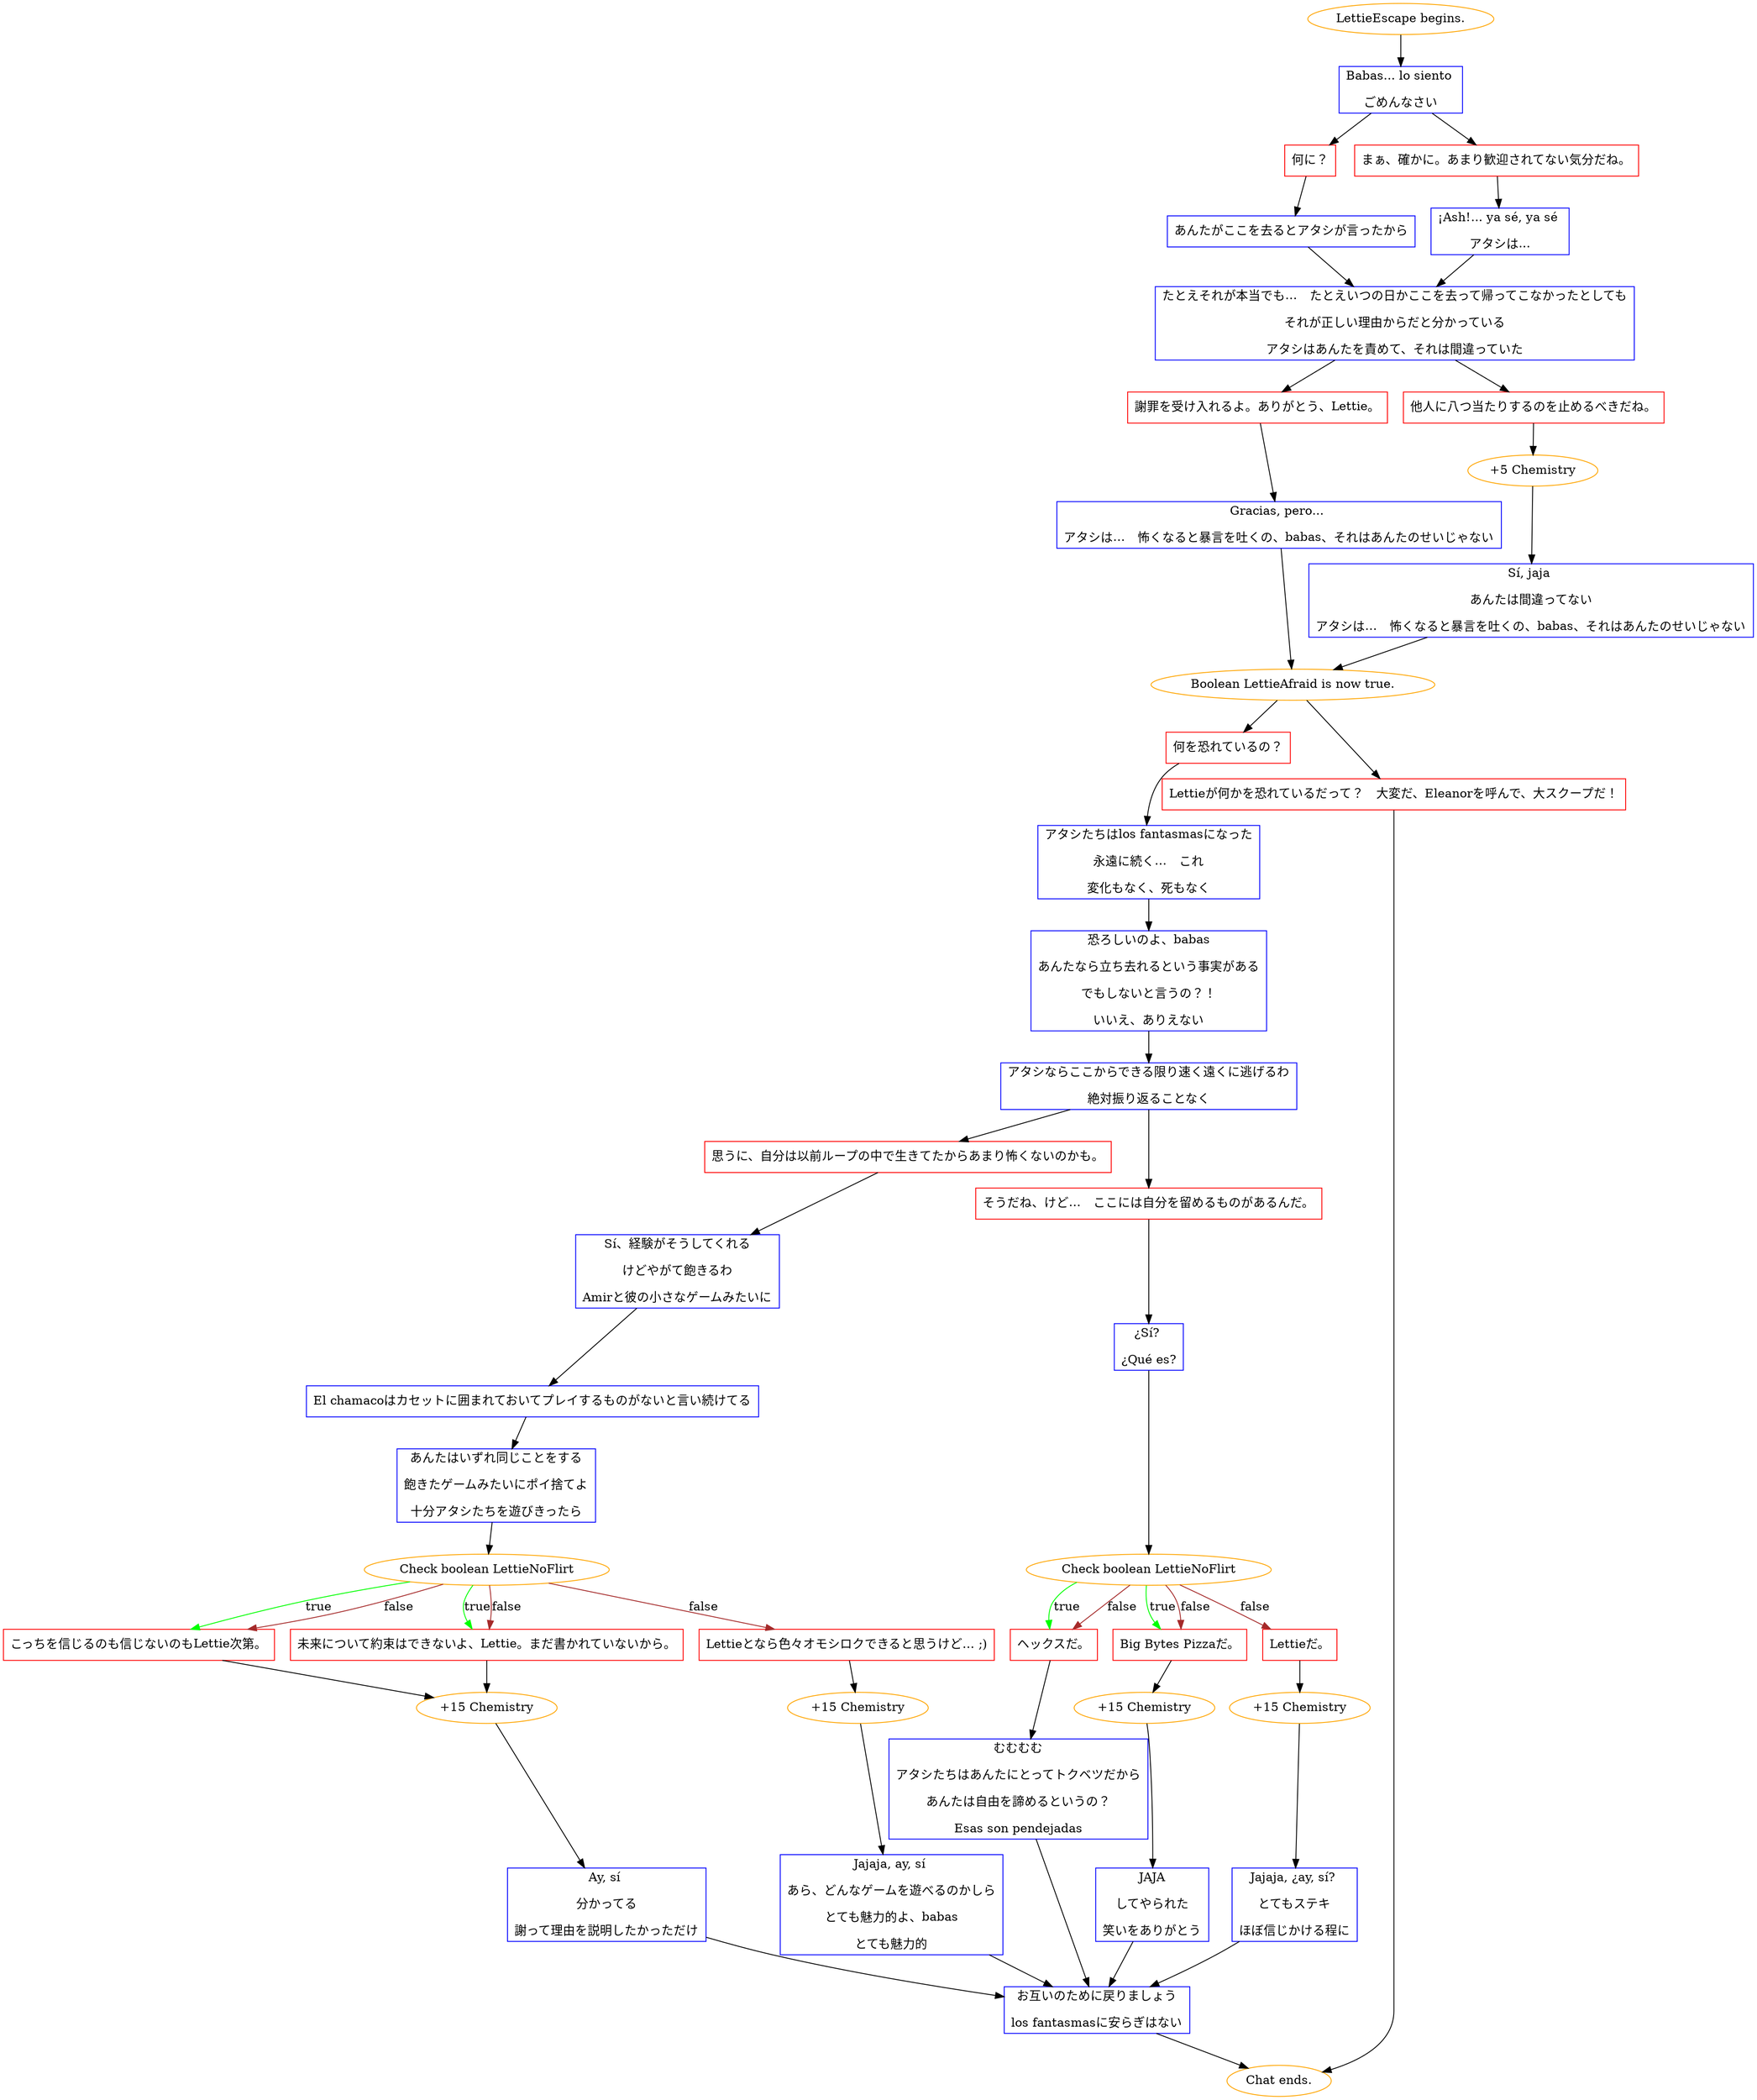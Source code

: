digraph {
	"LettieEscape begins." [color=orange];
		"LettieEscape begins." -> j2287338996;
	j2287338996 [label="Babas... lo siento 
ごめんなさい",shape=box,color=blue];
		j2287338996 -> j2045960547;
		j2287338996 -> j839286204;
	j2045960547 [label="何に？",shape=box,color=red];
		j2045960547 -> j430838210;
	j839286204 [label="まぁ、確かに。あまり歓迎されてない気分だね。",shape=box,color=red];
		j839286204 -> j3283775823;
	j430838210 [label="あんたがここを去るとアタシが言ったから",shape=box,color=blue];
		j430838210 -> j3723545103;
	j3283775823 [label="¡Ash!... ya sé, ya sé 
アタシは...",shape=box,color=blue];
		j3283775823 -> j3723545103;
	j3723545103 [label="たとえそれが本当でも…　たとえいつの日かここを去って帰ってこなかったとしても
それが正しい理由からだと分かっている
アタシはあんたを責めて、それは間違っていた",shape=box,color=blue];
		j3723545103 -> j2342591725;
		j3723545103 -> j2123638885;
	j2342591725 [label="謝罪を受け入れるよ。ありがとう、Lettie。",shape=box,color=red];
		j2342591725 -> j1093021591;
	j2123638885 [label="他人に八つ当たりするのを止めるべきだね。",shape=box,color=red];
		j2123638885 -> j1715205253;
	j1093021591 [label="Gracias, pero... 
アタシは…　怖くなると暴言を吐くの、babas、それはあんたのせいじゃない",shape=box,color=blue];
		j1093021591 -> j3583486497;
	j1715205253 [label="+5 Chemistry",color=orange];
		j1715205253 -> j4288362353;
	j3583486497 [label="Boolean LettieAfraid is now true.",color=orange];
		j3583486497 -> j4021469708;
		j3583486497 -> j3131497623;
	j4288362353 [label="Sí, jaja 
あんたは間違ってない
アタシは…　怖くなると暴言を吐くの、babas、それはあんたのせいじゃない",shape=box,color=blue];
		j4288362353 -> j3583486497;
	j4021469708 [label="何を恐れているの？",shape=box,color=red];
		j4021469708 -> j3932261256;
	j3131497623 [label="Lettieが何かを恐れているだって？　大変だ、Eleanorを呼んで、大スクープだ！",shape=box,color=red];
		j3131497623 -> "Chat ends.";
	j3932261256 [label="アタシたちはlos fantasmasになった
永遠に続く…　これ
変化もなく、死もなく",shape=box,color=blue];
		j3932261256 -> j1449031973;
	"Chat ends." [color=orange];
	j1449031973 [label="恐ろしいのよ、babas
あんたなら立ち去れるという事実がある
でもしないと言うの？！
いいえ、ありえない",shape=box,color=blue];
		j1449031973 -> j1191822560;
	j1191822560 [label="アタシならここからできる限り速く遠くに逃げるわ
絶対振り返ることなく",shape=box,color=blue];
		j1191822560 -> j1155922482;
		j1191822560 -> j2402026445;
	j1155922482 [label="思うに、自分は以前ループの中で生きてたからあまり怖くないのかも。",shape=box,color=red];
		j1155922482 -> j976624851;
	j2402026445 [label="そうだね、けど…　ここには自分を留めるものがあるんだ。",shape=box,color=red];
		j2402026445 -> j3078940324;
	j976624851 [label="Sí、経験がそうしてくれる
けどやがて飽きるわ
Amirと彼の小さなゲームみたいに",shape=box,color=blue];
		j976624851 -> j4172627462;
	j3078940324 [label="¿Sí? 
¿Qué es?",shape=box,color=blue];
		j3078940324 -> j951984688;
	j4172627462 [label="El chamacoはカセットに囲まれておいてプレイするものがないと言い続けてる",shape=box,color=blue];
		j4172627462 -> j3778109;
	j951984688 [label="Check boolean LettieNoFlirt",color=orange];
		j951984688 -> j40339167 [label=true,color=green];
		j951984688 -> j3546702838 [label=true,color=green];
		j951984688 -> j40339167 [label=false,color=brown];
		j951984688 -> j3546702838 [label=false,color=brown];
		j951984688 -> j403507565 [label=false,color=brown];
	j3778109 [label="あんたはいずれ同じことをする
飽きたゲームみたいにポイ捨てよ
十分アタシたちを遊びきったら",shape=box,color=blue];
		j3778109 -> j4268600434;
	j40339167 [label="ヘックスだ。",shape=box,color=red];
		j40339167 -> j2249145215;
	j3546702838 [label="Big Bytes Pizzaだ。",shape=box,color=red];
		j3546702838 -> j2340007622;
	j403507565 [label="Lettieだ。",shape=box,color=red];
		j403507565 -> j3709840009;
	j4268600434 [label="Check boolean LettieNoFlirt",color=orange];
		j4268600434 -> j2191487994 [label=true,color=green];
		j4268600434 -> j1252170950 [label=true,color=green];
		j4268600434 -> j2191487994 [label=false,color=brown];
		j4268600434 -> j1252170950 [label=false,color=brown];
		j4268600434 -> j2267937448 [label=false,color=brown];
	j2249145215 [label="むむむむ
アタシたちはあんたにとってトクベツだから
あんたは自由を諦めるというの？
Esas son pendejadas",shape=box,color=blue];
		j2249145215 -> j2817993827;
	j2340007622 [label="+15 Chemistry",color=orange];
		j2340007622 -> j60535129;
	j3709840009 [label="+15 Chemistry",color=orange];
		j3709840009 -> j456592694;
	j2191487994 [label="こっちを信じるのも信じないのもLettie次第。",shape=box,color=red];
		j2191487994 -> j2396727313;
	j1252170950 [label="未来について約束はできないよ、Lettie。まだ書かれていないから。",shape=box,color=red];
		j1252170950 -> j2396727313;
	j2267937448 [label="Lettieとなら色々オモシロクできると思うけど… ;)",shape=box,color=red];
		j2267937448 -> j153646483;
	j2817993827 [label="お互いのために戻りましょう
los fantasmasに安らぎはない",shape=box,color=blue];
		j2817993827 -> "Chat ends.";
	j60535129 [label="JAJA
してやられた
笑いをありがとう",shape=box,color=blue];
		j60535129 -> j2817993827;
	j456592694 [label="Jajaja, ¿ay, sí? 
とてもステキ
ほぼ信じかける程に",shape=box,color=blue];
		j456592694 -> j2817993827;
	j2396727313 [label="+15 Chemistry",color=orange];
		j2396727313 -> j3297410597;
	j153646483 [label="+15 Chemistry",color=orange];
		j153646483 -> j2059840667;
	j3297410597 [label="Ay, sí 
分かってる
謝って理由を説明したかっただけ",shape=box,color=blue];
		j3297410597 -> j2817993827;
	j2059840667 [label="Jajaja, ay, sí 
あら、どんなゲームを遊べるのかしら
とても魅力的よ、babas
とても魅力的",shape=box,color=blue];
		j2059840667 -> j2817993827;
}